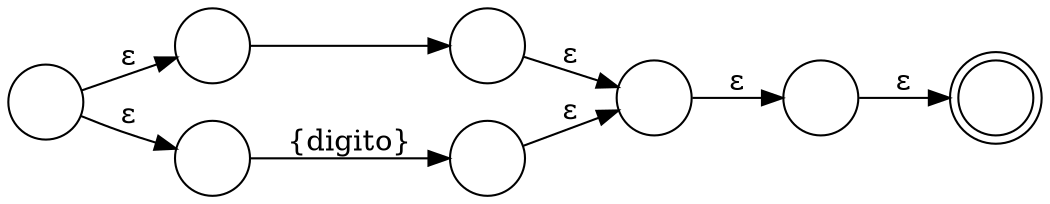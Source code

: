 digraph G{
rankdir=LR
node[shape=circle]
size="15"
5158[label=""]5159[label=""]5158 -> 5159 [label=ε]
5159[shape = doublecircle];
5160[label=""]5161[label=""]5160 -> 5161 [label="\n"]
5162[label=""]5163[label=""]5162 -> 5163 [label="\{digito\}"]
5164[label=""]5165[label=""]5164 -> 5162 [label=ε]
5164 -> 5160 [label=ε]
5163 -> 5165 [label=ε]
5161 -> 5165 [label=ε]
5165 -> 5158 [label=ε]

}
